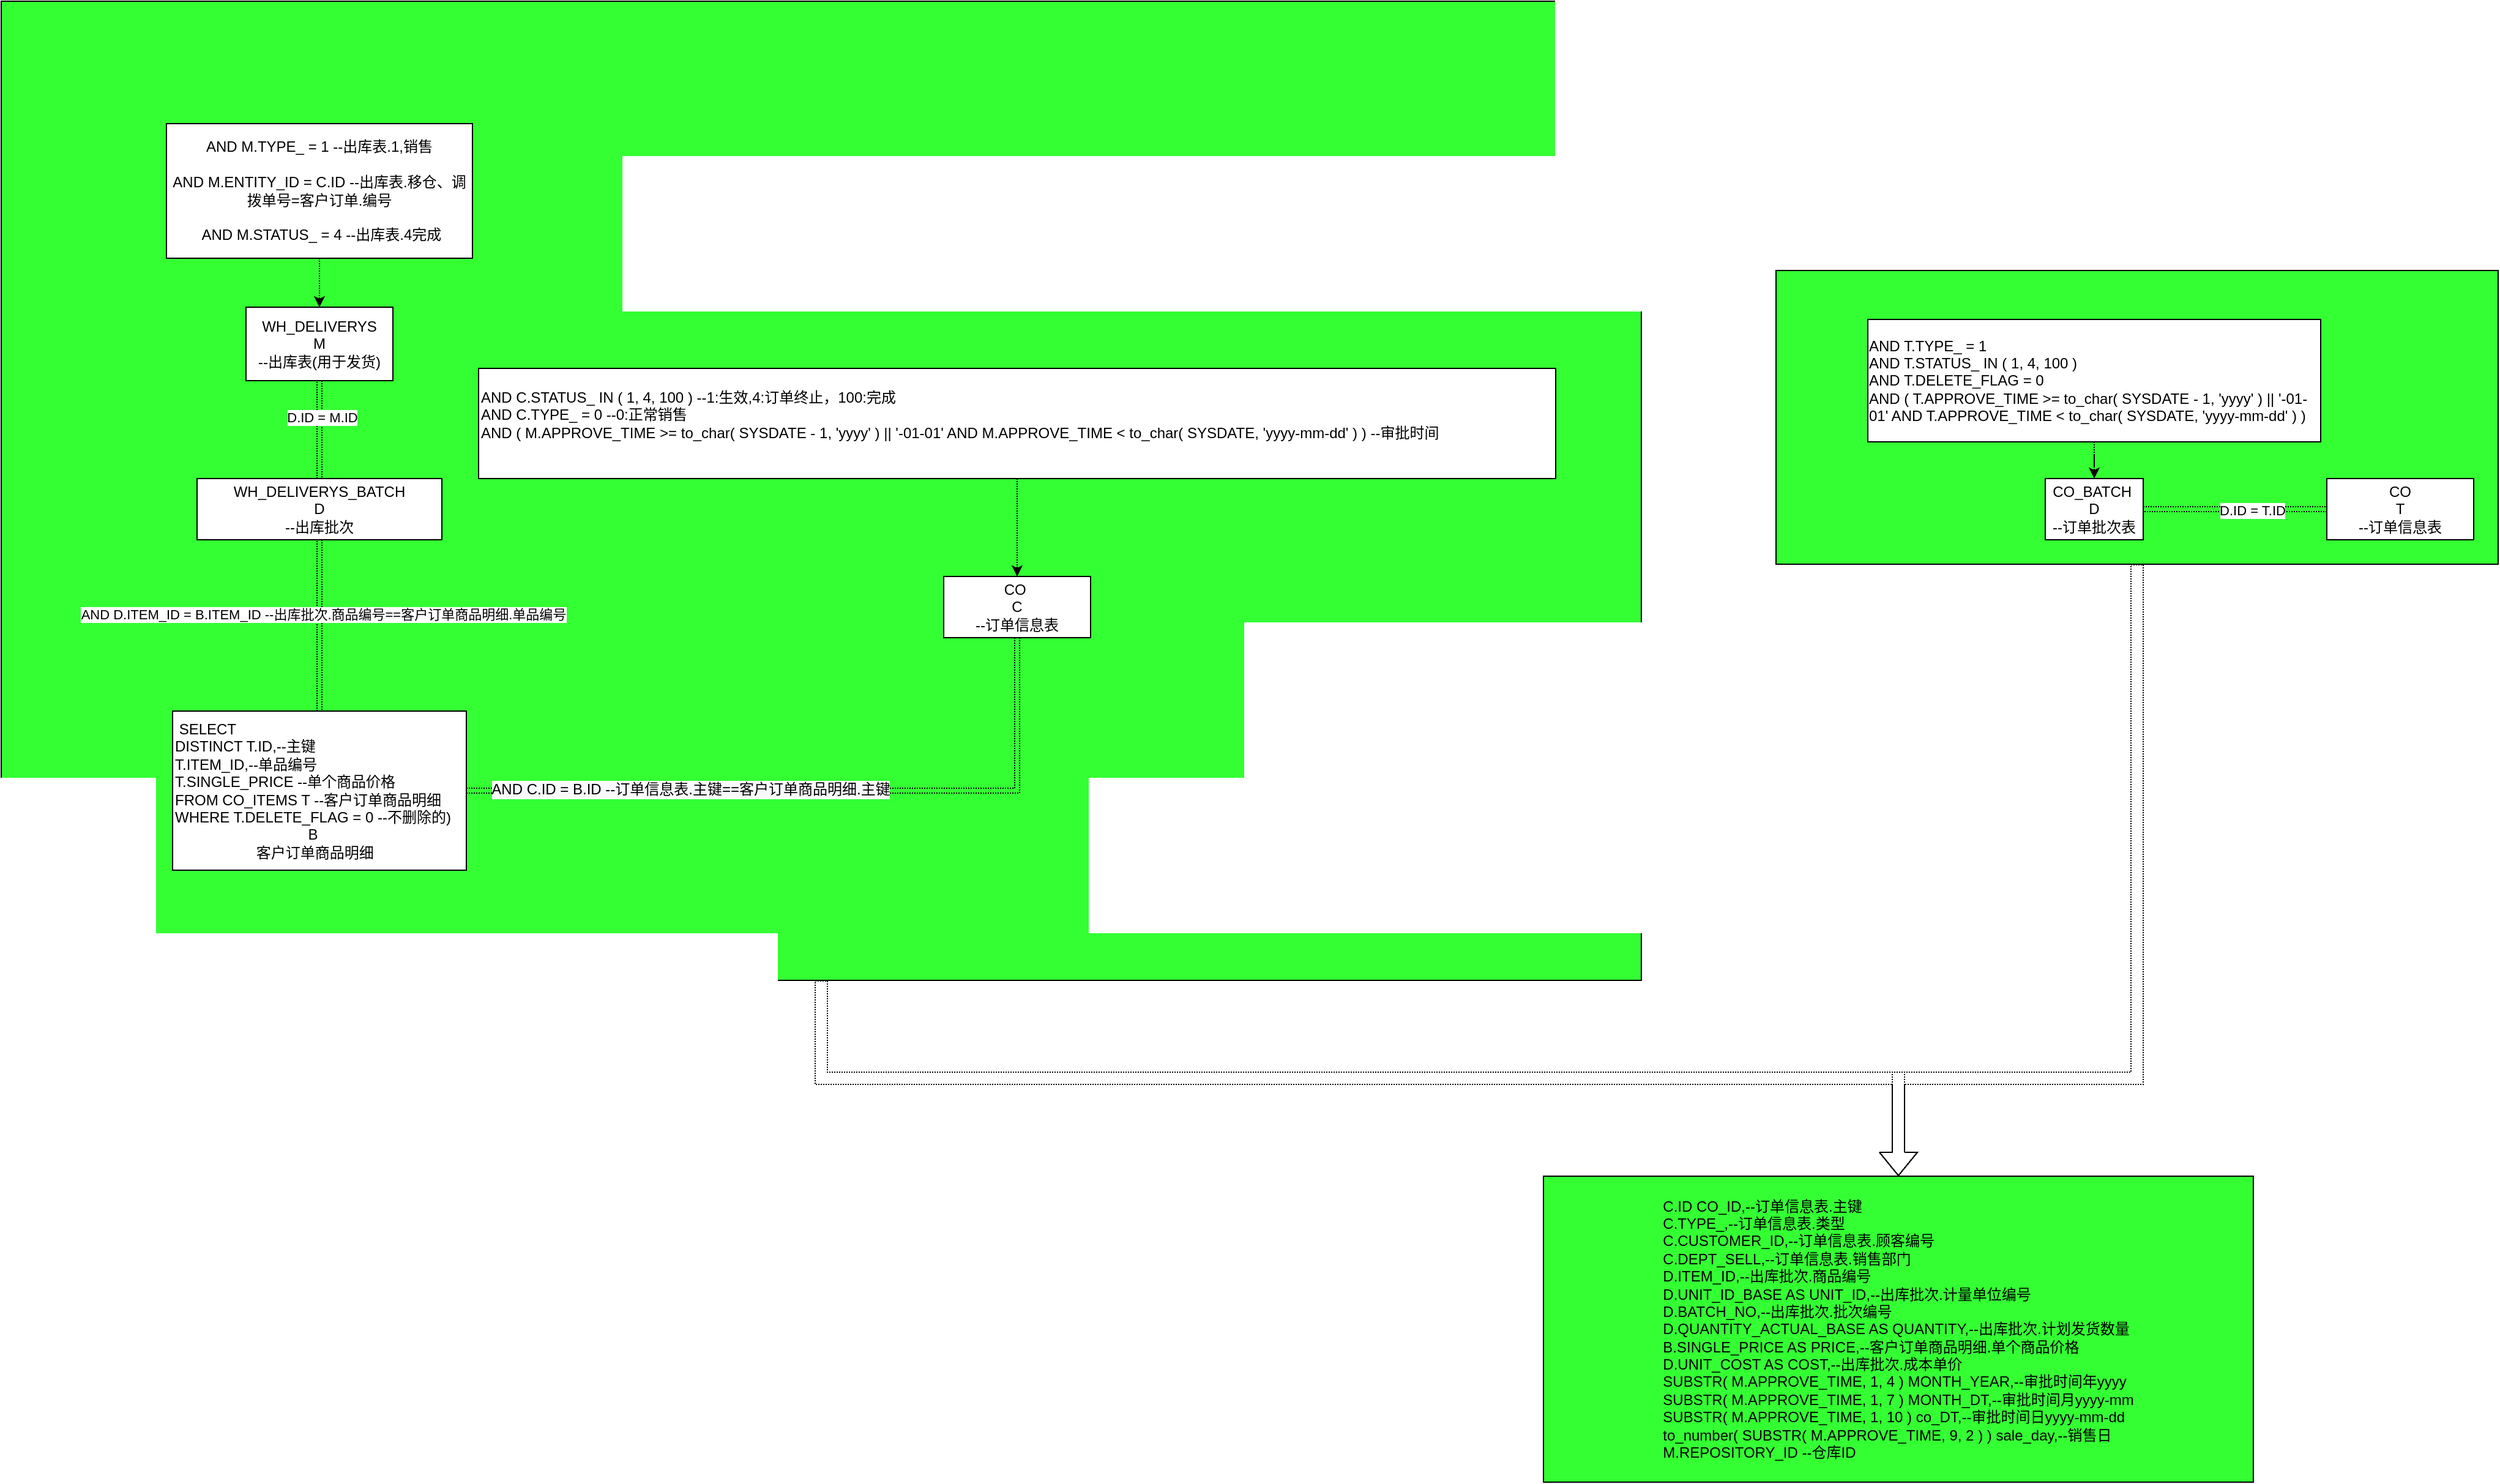 <mxfile version="20.2.3" type="github">
  <diagram id="e685q4iBt2poqx3Ax8Bi" name="第 1 页">
    <mxGraphModel dx="2249" dy="1931" grid="1" gridSize="10" guides="1" tooltips="1" connect="1" arrows="1" fold="1" page="1" pageScale="1" pageWidth="827" pageHeight="1169" math="0" shadow="0">
      <root>
        <mxCell id="0" />
        <mxCell id="1" parent="0" />
        <mxCell id="KX4ZCdjOSbOEscAZlVXC-30" style="edgeStyle=orthogonalEdgeStyle;shape=flexArrow;rounded=0;orthogonalLoop=1;jettySize=auto;html=1;entryX=0.5;entryY=0;entryDx=0;entryDy=0;dashed=1;dashPattern=1 1;" edge="1" parent="1" source="KX4ZCdjOSbOEscAZlVXC-28" target="KX4ZCdjOSbOEscAZlVXC-29">
          <mxGeometry relative="1" as="geometry" />
        </mxCell>
        <mxCell id="KX4ZCdjOSbOEscAZlVXC-28" value="" style="rounded=0;whiteSpace=wrap;html=1;fillColor=#33FF33;" vertex="1" parent="1">
          <mxGeometry x="-60" y="-310" width="1340" height="800" as="geometry" />
        </mxCell>
        <mxCell id="KX4ZCdjOSbOEscAZlVXC-6" style="edgeStyle=orthogonalEdgeStyle;rounded=0;orthogonalLoop=1;jettySize=auto;html=1;exitX=1;exitY=0.5;exitDx=0;exitDy=0;strokeColor=none;" edge="1" parent="1" source="KX4ZCdjOSbOEscAZlVXC-1" target="KX4ZCdjOSbOEscAZlVXC-2">
          <mxGeometry relative="1" as="geometry" />
        </mxCell>
        <mxCell id="KX4ZCdjOSbOEscAZlVXC-7" style="edgeStyle=orthogonalEdgeStyle;rounded=0;orthogonalLoop=1;jettySize=auto;html=1;exitX=0.5;exitY=0;exitDx=0;exitDy=0;dashed=1;dashPattern=1 1;shape=link;" edge="1" parent="1" source="KX4ZCdjOSbOEscAZlVXC-1" target="KX4ZCdjOSbOEscAZlVXC-2">
          <mxGeometry relative="1" as="geometry" />
        </mxCell>
        <mxCell id="KX4ZCdjOSbOEscAZlVXC-8" value="&lt;span style=&quot;font-size: 11px;&quot;&gt;&lt;span style=&quot;&quot;&gt;	&lt;/span&gt;D.ID = M.ID&lt;/span&gt;" style="edgeLabel;html=1;align=center;verticalAlign=middle;resizable=0;points=[];" vertex="1" connectable="0" parent="KX4ZCdjOSbOEscAZlVXC-7">
          <mxGeometry x="0.2" y="-2" relative="1" as="geometry">
            <mxPoint y="-2" as="offset" />
          </mxGeometry>
        </mxCell>
        <mxCell id="KX4ZCdjOSbOEscAZlVXC-23" style="edgeStyle=orthogonalEdgeStyle;rounded=0;orthogonalLoop=1;jettySize=auto;html=1;exitX=0.5;exitY=1;exitDx=0;exitDy=0;dashed=1;dashPattern=1 1;shape=link;" edge="1" parent="1" source="KX4ZCdjOSbOEscAZlVXC-1" target="KX4ZCdjOSbOEscAZlVXC-5">
          <mxGeometry relative="1" as="geometry" />
        </mxCell>
        <mxCell id="KX4ZCdjOSbOEscAZlVXC-24" value="AND D.ITEM_ID = B.ITEM_ID --出库批次.商品编号==客户订单商品明细.单品编号" style="edgeLabel;html=1;align=center;verticalAlign=middle;resizable=0;points=[];" vertex="1" connectable="0" parent="KX4ZCdjOSbOEscAZlVXC-23">
          <mxGeometry x="-0.134" y="3" relative="1" as="geometry">
            <mxPoint as="offset" />
          </mxGeometry>
        </mxCell>
        <mxCell id="KX4ZCdjOSbOEscAZlVXC-1" value="WH_DELIVERYS_BATCH &lt;br&gt;D&lt;br&gt;--出库批次" style="rounded=0;whiteSpace=wrap;html=1;" vertex="1" parent="1">
          <mxGeometry x="100" y="80" width="200" height="50" as="geometry" />
        </mxCell>
        <mxCell id="KX4ZCdjOSbOEscAZlVXC-2" value="WH_DELIVERYS&lt;br&gt;M&lt;br&gt;--出库表(用于发货)" style="rounded=0;whiteSpace=wrap;html=1;" vertex="1" parent="1">
          <mxGeometry x="140" y="-60" width="120" height="60" as="geometry" />
        </mxCell>
        <mxCell id="KX4ZCdjOSbOEscAZlVXC-3" value="CO&amp;nbsp;&lt;br&gt;C&lt;br&gt;--订单信息表" style="rounded=0;whiteSpace=wrap;html=1;" vertex="1" parent="1">
          <mxGeometry x="710" y="160" width="120" height="50" as="geometry" />
        </mxCell>
        <mxCell id="KX4ZCdjOSbOEscAZlVXC-25" style="edgeStyle=orthogonalEdgeStyle;shape=link;rounded=0;orthogonalLoop=1;jettySize=auto;html=1;entryX=0.5;entryY=1;entryDx=0;entryDy=0;dashed=1;dashPattern=1 1;" edge="1" parent="1" source="KX4ZCdjOSbOEscAZlVXC-5" target="KX4ZCdjOSbOEscAZlVXC-3">
          <mxGeometry relative="1" as="geometry" />
        </mxCell>
        <mxCell id="KX4ZCdjOSbOEscAZlVXC-26" value="&lt;span style=&quot;font-size: 12px; text-align: left; background-color: rgb(248, 249, 250);&quot;&gt;AND C.ID = B.ID --订单信息表.主键==客户订单商品明细.主键&lt;/span&gt;" style="edgeLabel;html=1;align=center;verticalAlign=middle;resizable=0;points=[];" vertex="1" connectable="0" parent="KX4ZCdjOSbOEscAZlVXC-25">
          <mxGeometry x="-0.365" y="1" relative="1" as="geometry">
            <mxPoint as="offset" />
          </mxGeometry>
        </mxCell>
        <mxCell id="KX4ZCdjOSbOEscAZlVXC-5" value="&lt;div&gt;&amp;nbsp;SELECT&lt;/div&gt;&lt;div&gt;&lt;span style=&quot;&quot;&gt;	&lt;/span&gt; DISTINCT T.ID,--主键&lt;/div&gt;&lt;div&gt;&lt;span style=&quot;&quot;&gt;		&lt;/span&gt;T.ITEM_ID,--单品编号&lt;/div&gt;&lt;div&gt;&lt;span style=&quot;&quot;&gt;		&lt;/span&gt; T.SINGLE_PRICE --单个商品价格&lt;/div&gt;&lt;div&gt;&lt;span style=&quot;&quot;&gt;		&lt;/span&gt; FROM CO_ITEMS T --客户订单商品明细&lt;/div&gt;&lt;div&gt;&lt;span style=&quot;&quot;&gt;	&lt;/span&gt;WHERE T.DELETE_FLAG = 0 --不删除的&lt;span style=&quot;background-color: initial;&quot;&gt;)&amp;nbsp;&lt;/span&gt;&lt;/div&gt;&lt;div style=&quot;text-align: center;&quot;&gt;B&amp;nbsp;&lt;br&gt;&lt;/div&gt;&lt;div style=&quot;text-align: center;&quot;&gt;&lt;span style=&quot;text-align: left;&quot;&gt;客户订单商品明细&lt;/span&gt;&lt;br&gt;&lt;/div&gt;" style="rounded=0;whiteSpace=wrap;html=1;align=left;" vertex="1" parent="1">
          <mxGeometry x="80" y="270" width="240" height="130" as="geometry" />
        </mxCell>
        <mxCell id="KX4ZCdjOSbOEscAZlVXC-19" style="edgeStyle=orthogonalEdgeStyle;rounded=0;orthogonalLoop=1;jettySize=auto;html=1;exitX=0.5;exitY=1;exitDx=0;exitDy=0;dashed=1;dashPattern=1 1;" edge="1" parent="1" source="KX4ZCdjOSbOEscAZlVXC-16" target="KX4ZCdjOSbOEscAZlVXC-2">
          <mxGeometry relative="1" as="geometry" />
        </mxCell>
        <mxCell id="KX4ZCdjOSbOEscAZlVXC-16" value="AND M.TYPE_ = 1 --出库表.1,销售&lt;br&gt;&lt;br&gt;AND M.ENTITY_ID = C.ID --出库表.移仓、调拨单号=客户订单.编号&lt;br&gt;&lt;br&gt;&amp;nbsp;AND M.STATUS_ = 4 --出库表.4完成" style="rounded=0;whiteSpace=wrap;html=1;" vertex="1" parent="1">
          <mxGeometry x="75" y="-210" width="250" height="110" as="geometry" />
        </mxCell>
        <mxCell id="KX4ZCdjOSbOEscAZlVXC-21" style="edgeStyle=orthogonalEdgeStyle;rounded=0;orthogonalLoop=1;jettySize=auto;html=1;dashed=1;dashPattern=1 1;" edge="1" parent="1" source="KX4ZCdjOSbOEscAZlVXC-20" target="KX4ZCdjOSbOEscAZlVXC-3">
          <mxGeometry relative="1" as="geometry" />
        </mxCell>
        <mxCell id="KX4ZCdjOSbOEscAZlVXC-20" value="&lt;div&gt;&lt;span style=&quot;&quot;&gt;	&lt;/span&gt;AND C.STATUS_ IN ( 1, 4, 100 ) --1:生效,4:订单终止，100:完成&lt;/div&gt;&lt;div&gt;&lt;span style=&quot;&quot;&gt;	&lt;/span&gt;AND C.TYPE_ = 0 --0:正常销售&lt;/div&gt;&lt;div&gt;&lt;span style=&quot;&quot;&gt;	&lt;/span&gt;AND ( M.APPROVE_TIME &amp;gt;= to_char( SYSDATE - 1, &#39;yyyy&#39; ) || &#39;-01-01&#39; AND M.APPROVE_TIME &amp;lt; to_char( SYSDATE, &#39;yyyy-mm-dd&#39; ) ) --审批时间&lt;/div&gt;&lt;div&gt;&lt;br&gt;&lt;/div&gt;" style="rounded=0;whiteSpace=wrap;html=1;align=left;" vertex="1" parent="1">
          <mxGeometry x="330" y="-10" width="880" height="90" as="geometry" />
        </mxCell>
        <mxCell id="KX4ZCdjOSbOEscAZlVXC-29" value="&lt;div style=&quot;text-align: left;&quot;&gt;&lt;span style=&quot;&quot;&gt;	&lt;/span&gt;C.ID CO_ID,--订单信息表.主键&lt;/div&gt;&lt;div style=&quot;text-align: left;&quot;&gt;&lt;span style=&quot;&quot;&gt;	&lt;/span&gt;C.TYPE_,--订单信息表.类型&lt;/div&gt;&lt;div style=&quot;text-align: left;&quot;&gt;&lt;span style=&quot;&quot;&gt;	&lt;/span&gt;C.CUSTOMER_ID,--订单信息表.顾客编号&lt;/div&gt;&lt;div style=&quot;text-align: left;&quot;&gt;&lt;span style=&quot;&quot;&gt;	&lt;/span&gt;C.DEPT_SELL,--订单信息表.销售部门&lt;/div&gt;&lt;div style=&quot;text-align: left;&quot;&gt;&lt;span style=&quot;&quot;&gt;	&lt;/span&gt;D.ITEM_ID,--出库批次.商品编号&lt;/div&gt;&lt;div style=&quot;text-align: left;&quot;&gt;&lt;span style=&quot;&quot;&gt;	&lt;/span&gt;D.UNIT_ID_BASE AS UNIT_ID,--出库批次.计量单位编号&lt;/div&gt;&lt;div style=&quot;text-align: left;&quot;&gt;&lt;span style=&quot;&quot;&gt;	&lt;/span&gt;D.BATCH_NO,--出库批次.批次编号&lt;/div&gt;&lt;div style=&quot;text-align: left;&quot;&gt;&lt;span style=&quot;&quot;&gt;	&lt;/span&gt;D.QUANTITY_ACTUAL_BASE AS QUANTITY,--出库批次.计划发货数量&lt;/div&gt;&lt;div style=&quot;text-align: left;&quot;&gt;&lt;span style=&quot;&quot;&gt;	&lt;/span&gt;B.SINGLE_PRICE AS PRICE,--客户订单商品明细.单个商品价格&lt;/div&gt;&lt;div style=&quot;text-align: left;&quot;&gt;&lt;span style=&quot;&quot;&gt;	&lt;/span&gt;D.UNIT_COST AS COST,--出库批次.成本单价&lt;/div&gt;&lt;div style=&quot;text-align: left;&quot;&gt;&lt;span style=&quot;&quot;&gt;	&lt;/span&gt;SUBSTR( M.APPROVE_TIME, 1, 4 ) MONTH_YEAR,--审批时间年yyyy&lt;/div&gt;&lt;div style=&quot;text-align: left;&quot;&gt;&lt;span style=&quot;&quot;&gt;	&lt;/span&gt;SUBSTR( M.APPROVE_TIME, 1, 7 ) MONTH_DT,--审批时间月yyyy-mm&lt;/div&gt;&lt;div style=&quot;text-align: left;&quot;&gt;&lt;span style=&quot;&quot;&gt;	&lt;/span&gt;SUBSTR( M.APPROVE_TIME, 1, 10 ) co_DT,--审批时间日yyyy-mm-dd&lt;/div&gt;&lt;div style=&quot;text-align: left;&quot;&gt;&lt;span style=&quot;&quot;&gt;	&lt;/span&gt;to_number( SUBSTR( M.APPROVE_TIME, 9, 2 ) ) sale_day,--销售日&lt;/div&gt;&lt;div style=&quot;text-align: left;&quot;&gt;&lt;span style=&quot;&quot;&gt;	&lt;/span&gt;M.REPOSITORY_ID --仓库ID&lt;/div&gt;" style="rounded=0;whiteSpace=wrap;html=1;fillColor=#33FF33;" vertex="1" parent="1">
          <mxGeometry x="1200" y="650" width="580" height="250" as="geometry" />
        </mxCell>
        <mxCell id="KX4ZCdjOSbOEscAZlVXC-42" style="edgeStyle=orthogonalEdgeStyle;shape=flexArrow;rounded=0;orthogonalLoop=1;jettySize=auto;html=1;entryX=0.5;entryY=0;entryDx=0;entryDy=0;dashed=1;dashPattern=1 1;" edge="1" parent="1" source="KX4ZCdjOSbOEscAZlVXC-31" target="KX4ZCdjOSbOEscAZlVXC-29">
          <mxGeometry relative="1" as="geometry">
            <Array as="points">
              <mxPoint x="1685" y="570" />
              <mxPoint x="1490" y="570" />
            </Array>
          </mxGeometry>
        </mxCell>
        <mxCell id="KX4ZCdjOSbOEscAZlVXC-31" value="" style="rounded=0;whiteSpace=wrap;html=1;fillColor=#33FF33;" vertex="1" parent="1">
          <mxGeometry x="1390" y="-90" width="590" height="240" as="geometry" />
        </mxCell>
        <mxCell id="KX4ZCdjOSbOEscAZlVXC-36" style="edgeStyle=orthogonalEdgeStyle;rounded=0;orthogonalLoop=1;jettySize=auto;html=1;exitX=1;exitY=0.5;exitDx=0;exitDy=0;entryX=0;entryY=0.5;entryDx=0;entryDy=0;dashed=1;dashPattern=1 1;shape=link;" edge="1" parent="1" source="KX4ZCdjOSbOEscAZlVXC-32" target="KX4ZCdjOSbOEscAZlVXC-33">
          <mxGeometry relative="1" as="geometry" />
        </mxCell>
        <mxCell id="KX4ZCdjOSbOEscAZlVXC-37" value="D.ID = T.ID" style="edgeLabel;html=1;align=center;verticalAlign=middle;resizable=0;points=[];" vertex="1" connectable="0" parent="KX4ZCdjOSbOEscAZlVXC-36">
          <mxGeometry x="0.184" y="-1" relative="1" as="geometry">
            <mxPoint as="offset" />
          </mxGeometry>
        </mxCell>
        <mxCell id="KX4ZCdjOSbOEscAZlVXC-32" value="&lt;span style=&quot;&quot;&gt;				&lt;/span&gt;CO_BATCH&amp;nbsp;&lt;br&gt;D &lt;br&gt;--订单批次表" style="rounded=0;whiteSpace=wrap;html=1;" vertex="1" parent="1">
          <mxGeometry x="1610" y="80" width="80" height="50" as="geometry" />
        </mxCell>
        <mxCell id="KX4ZCdjOSbOEscAZlVXC-33" value="CO &lt;br&gt;T &lt;br&gt;--订单信息表" style="rounded=0;whiteSpace=wrap;html=1;" vertex="1" parent="1">
          <mxGeometry x="1840" y="80" width="120" height="50" as="geometry" />
        </mxCell>
        <mxCell id="KX4ZCdjOSbOEscAZlVXC-39" value="" style="edgeStyle=orthogonalEdgeStyle;rounded=0;orthogonalLoop=1;jettySize=auto;html=1;dashed=1;dashPattern=1 1;" edge="1" parent="1" source="KX4ZCdjOSbOEscAZlVXC-38" target="KX4ZCdjOSbOEscAZlVXC-32">
          <mxGeometry relative="1" as="geometry" />
        </mxCell>
        <mxCell id="KX4ZCdjOSbOEscAZlVXC-38" value="&lt;div style=&quot;text-align: left;&quot;&gt;&lt;span style=&quot;&quot;&gt;						&lt;/span&gt;AND T.TYPE_ = 1&amp;nbsp;&lt;/div&gt;&lt;div style=&quot;text-align: left;&quot;&gt;&lt;span style=&quot;&quot;&gt;						&lt;/span&gt;AND T.STATUS_ IN ( 1, 4, 100 )&amp;nbsp;&lt;/div&gt;&lt;div style=&quot;text-align: left;&quot;&gt;&lt;span style=&quot;&quot;&gt;						&lt;/span&gt;AND T.DELETE_FLAG = 0&amp;nbsp;&lt;/div&gt;&lt;div style=&quot;text-align: left;&quot;&gt;&lt;span style=&quot;&quot;&gt;						&lt;/span&gt;AND ( T.APPROVE_TIME &amp;gt;= to_char( SYSDATE - 1, &#39;yyyy&#39; ) || &#39;-01-01&#39; AND T.APPROVE_TIME &amp;lt; to_char( SYSDATE, &#39;yyyy-mm-dd&#39; ) )&amp;nbsp;&lt;/div&gt;" style="rounded=0;whiteSpace=wrap;html=1;fillColor=#FFFFFF;" vertex="1" parent="1">
          <mxGeometry x="1465" y="-50" width="370" height="100" as="geometry" />
        </mxCell>
      </root>
    </mxGraphModel>
  </diagram>
</mxfile>
